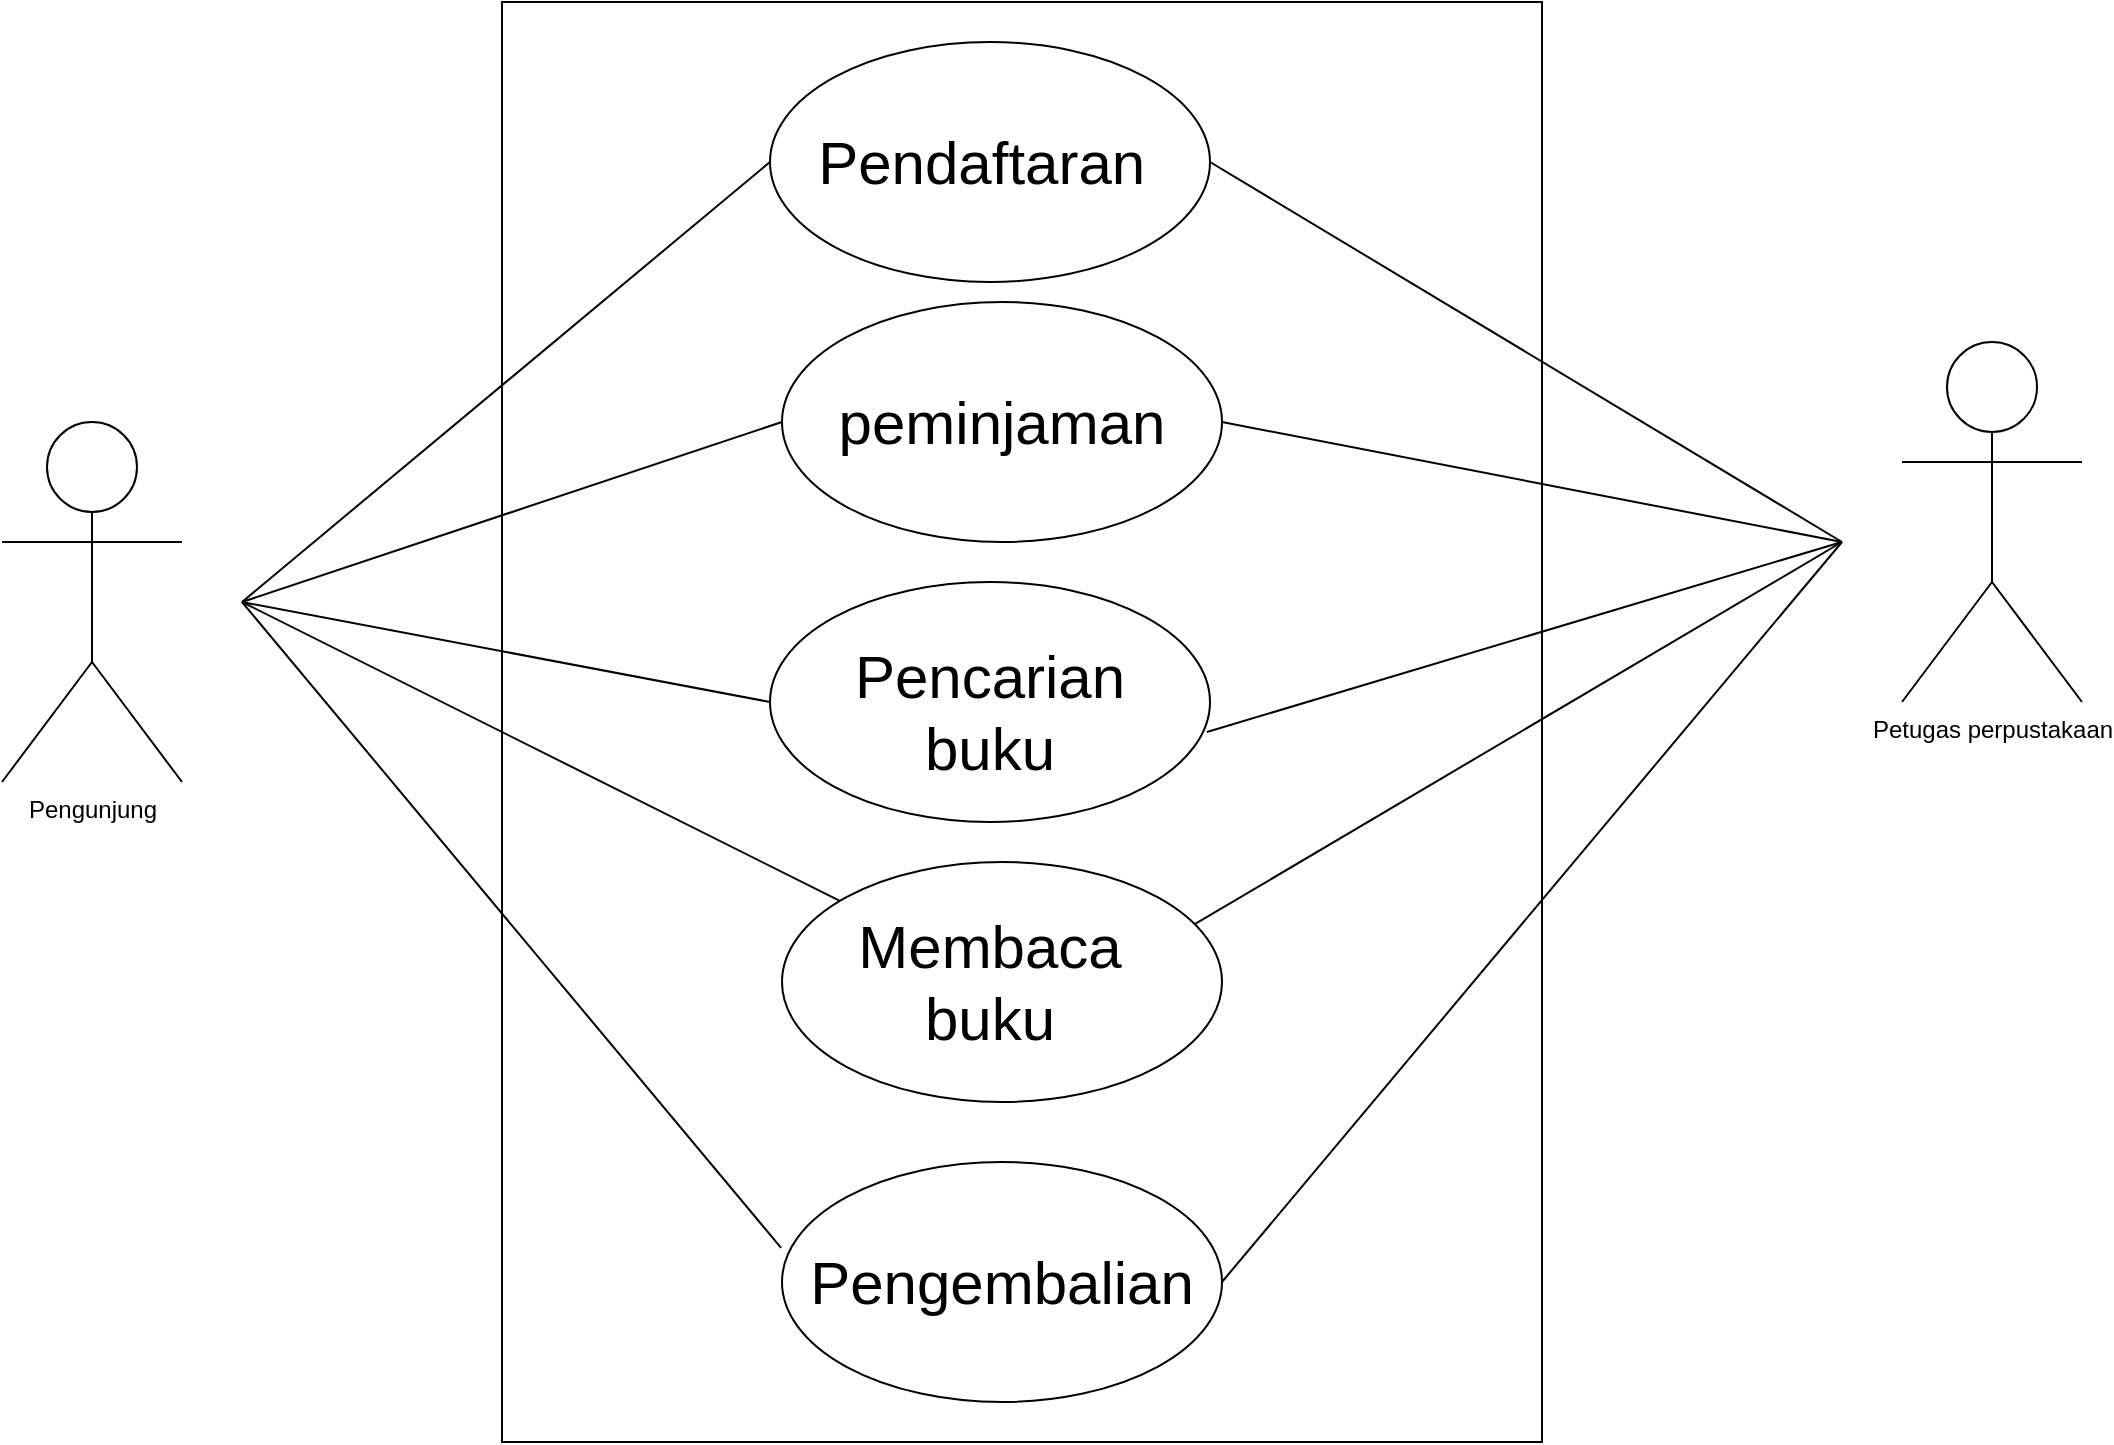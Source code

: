 <mxfile version="22.0.4" type="github">
  <diagram name="Page-1" id="f96rgXvl_BCOKlsHivKs">
    <mxGraphModel dx="3221" dy="1272" grid="1" gridSize="10" guides="1" tooltips="1" connect="1" arrows="1" fold="1" page="1" pageScale="1" pageWidth="827" pageHeight="1169" math="0" shadow="0">
      <root>
        <mxCell id="0" />
        <mxCell id="1" parent="0" />
        <mxCell id="7gkCM4itvos4JkXEwg0e-1" value="" style="rounded=0;whiteSpace=wrap;html=1;" parent="1" vertex="1">
          <mxGeometry x="170" y="180" width="520" height="720" as="geometry" />
        </mxCell>
        <mxCell id="7gkCM4itvos4JkXEwg0e-2" value="" style="ellipse;whiteSpace=wrap;html=1;" parent="1" vertex="1">
          <mxGeometry x="304" y="200" width="220" height="120" as="geometry" />
        </mxCell>
        <mxCell id="7gkCM4itvos4JkXEwg0e-3" value="" style="ellipse;whiteSpace=wrap;html=1;" parent="1" vertex="1">
          <mxGeometry x="310" y="330" width="220" height="120" as="geometry" />
        </mxCell>
        <mxCell id="7gkCM4itvos4JkXEwg0e-4" value="" style="ellipse;whiteSpace=wrap;html=1;" parent="1" vertex="1">
          <mxGeometry x="304" y="470" width="220" height="120" as="geometry" />
        </mxCell>
        <mxCell id="7gkCM4itvos4JkXEwg0e-5" value="" style="ellipse;whiteSpace=wrap;html=1;" parent="1" vertex="1">
          <mxGeometry x="310" y="610" width="220" height="120" as="geometry" />
        </mxCell>
        <mxCell id="7gkCM4itvos4JkXEwg0e-6" value="Pengunjung" style="shape=umlActor;verticalLabelPosition=bottom;verticalAlign=top;html=1;outlineConnect=0;" parent="1" vertex="1">
          <mxGeometry x="-80" y="390" width="90" height="180" as="geometry" />
        </mxCell>
        <mxCell id="7gkCM4itvos4JkXEwg0e-7" value="Petugas perpustakaan" style="shape=umlActor;verticalLabelPosition=bottom;verticalAlign=top;html=1;outlineConnect=0;" parent="1" vertex="1">
          <mxGeometry x="870" y="350" width="90" height="180" as="geometry" />
        </mxCell>
        <mxCell id="7gkCM4itvos4JkXEwg0e-8" value="&lt;font style=&quot;font-size: 30px;&quot;&gt;Pendaftaran&amp;nbsp;&lt;/font&gt;" style="text;html=1;strokeColor=none;fillColor=none;align=center;verticalAlign=middle;whiteSpace=wrap;rounded=0;" parent="1" vertex="1">
          <mxGeometry x="384" y="245" width="60" height="30" as="geometry" />
        </mxCell>
        <mxCell id="7gkCM4itvos4JkXEwg0e-9" value="&lt;font style=&quot;font-size: 30px;&quot;&gt;peminjaman&lt;/font&gt;" style="text;html=1;strokeColor=none;fillColor=none;align=center;verticalAlign=middle;whiteSpace=wrap;rounded=0;" parent="1" vertex="1">
          <mxGeometry x="390" y="375" width="60" height="30" as="geometry" />
        </mxCell>
        <mxCell id="7gkCM4itvos4JkXEwg0e-10" value="&lt;span style=&quot;font-size: 30px;&quot;&gt;Pencarian buku&lt;br&gt;&lt;br&gt;&lt;/span&gt;" style="text;html=1;strokeColor=none;fillColor=none;align=center;verticalAlign=middle;whiteSpace=wrap;rounded=0;" parent="1" vertex="1">
          <mxGeometry x="384" y="550" width="60" height="5" as="geometry" />
        </mxCell>
        <mxCell id="7gkCM4itvos4JkXEwg0e-14" value="&lt;span style=&quot;font-size: 30px;&quot;&gt;Membaca buku&lt;/span&gt;" style="text;html=1;strokeColor=none;fillColor=none;align=center;verticalAlign=middle;whiteSpace=wrap;rounded=0;" parent="1" vertex="1">
          <mxGeometry x="384" y="655" width="60" height="30" as="geometry" />
        </mxCell>
        <mxCell id="7gkCM4itvos4JkXEwg0e-15" value="" style="ellipse;whiteSpace=wrap;html=1;" parent="1" vertex="1">
          <mxGeometry x="310" y="760" width="220" height="120" as="geometry" />
        </mxCell>
        <mxCell id="7gkCM4itvos4JkXEwg0e-18" value="&lt;font style=&quot;font-size: 30px;&quot;&gt;Pengembalian&lt;/font&gt;" style="text;html=1;strokeColor=none;fillColor=none;align=center;verticalAlign=middle;whiteSpace=wrap;rounded=0;" parent="1" vertex="1">
          <mxGeometry x="390" y="805" width="60" height="30" as="geometry" />
        </mxCell>
        <mxCell id="7gkCM4itvos4JkXEwg0e-21" value="" style="endArrow=none;html=1;rounded=0;entryX=0;entryY=0.5;entryDx=0;entryDy=0;" parent="1" target="7gkCM4itvos4JkXEwg0e-2" edge="1">
          <mxGeometry width="50" height="50" relative="1" as="geometry">
            <mxPoint x="40" y="480" as="sourcePoint" />
            <mxPoint x="100" y="390" as="targetPoint" />
          </mxGeometry>
        </mxCell>
        <mxCell id="7gkCM4itvos4JkXEwg0e-22" value="" style="endArrow=none;html=1;rounded=0;entryX=0;entryY=0.5;entryDx=0;entryDy=0;" parent="1" target="7gkCM4itvos4JkXEwg0e-3" edge="1">
          <mxGeometry width="50" height="50" relative="1" as="geometry">
            <mxPoint x="40" y="480" as="sourcePoint" />
            <mxPoint x="110" y="460" as="targetPoint" />
          </mxGeometry>
        </mxCell>
        <mxCell id="7gkCM4itvos4JkXEwg0e-26" value="" style="endArrow=none;html=1;rounded=0;entryX=0;entryY=0.5;entryDx=0;entryDy=0;" parent="1" target="7gkCM4itvos4JkXEwg0e-4" edge="1">
          <mxGeometry width="50" height="50" relative="1" as="geometry">
            <mxPoint x="40" y="480" as="sourcePoint" />
            <mxPoint x="160" y="500" as="targetPoint" />
          </mxGeometry>
        </mxCell>
        <mxCell id="7gkCM4itvos4JkXEwg0e-27" value="" style="endArrow=none;html=1;rounded=0;" parent="1" target="7gkCM4itvos4JkXEwg0e-5" edge="1">
          <mxGeometry width="50" height="50" relative="1" as="geometry">
            <mxPoint x="40" y="480" as="sourcePoint" />
            <mxPoint x="170" y="590" as="targetPoint" />
          </mxGeometry>
        </mxCell>
        <mxCell id="0iap7sVyx6_AzgX41W_c-1" value="" style="endArrow=none;html=1;rounded=0;entryX=-0.002;entryY=0.358;entryDx=0;entryDy=0;entryPerimeter=0;" edge="1" parent="1" target="7gkCM4itvos4JkXEwg0e-15">
          <mxGeometry width="50" height="50" relative="1" as="geometry">
            <mxPoint x="40" y="480" as="sourcePoint" />
            <mxPoint x="250" y="680" as="targetPoint" />
          </mxGeometry>
        </mxCell>
        <mxCell id="0iap7sVyx6_AzgX41W_c-2" value="" style="endArrow=none;html=1;rounded=0;exitX=1;exitY=0.5;exitDx=0;exitDy=0;" edge="1" parent="1" source="7gkCM4itvos4JkXEwg0e-2">
          <mxGeometry width="50" height="50" relative="1" as="geometry">
            <mxPoint x="700" y="410" as="sourcePoint" />
            <mxPoint x="840" y="450" as="targetPoint" />
          </mxGeometry>
        </mxCell>
        <mxCell id="0iap7sVyx6_AzgX41W_c-3" value="" style="endArrow=none;html=1;rounded=0;exitX=1;exitY=0.5;exitDx=0;exitDy=0;" edge="1" parent="1" source="7gkCM4itvos4JkXEwg0e-3">
          <mxGeometry width="50" height="50" relative="1" as="geometry">
            <mxPoint x="710" y="480" as="sourcePoint" />
            <mxPoint x="840" y="450" as="targetPoint" />
          </mxGeometry>
        </mxCell>
        <mxCell id="0iap7sVyx6_AzgX41W_c-4" value="" style="endArrow=none;html=1;rounded=0;exitX=0.993;exitY=0.625;exitDx=0;exitDy=0;exitPerimeter=0;" edge="1" parent="1" source="7gkCM4itvos4JkXEwg0e-4">
          <mxGeometry width="50" height="50" relative="1" as="geometry">
            <mxPoint x="660" y="540" as="sourcePoint" />
            <mxPoint x="840" y="450" as="targetPoint" />
          </mxGeometry>
        </mxCell>
        <mxCell id="0iap7sVyx6_AzgX41W_c-5" value="" style="endArrow=none;html=1;rounded=0;exitX=0.939;exitY=0.258;exitDx=0;exitDy=0;exitPerimeter=0;" edge="1" parent="1" source="7gkCM4itvos4JkXEwg0e-5">
          <mxGeometry width="50" height="50" relative="1" as="geometry">
            <mxPoint x="710" y="650" as="sourcePoint" />
            <mxPoint x="840" y="450" as="targetPoint" />
          </mxGeometry>
        </mxCell>
        <mxCell id="0iap7sVyx6_AzgX41W_c-6" value="" style="endArrow=none;html=1;rounded=0;exitX=1;exitY=0.5;exitDx=0;exitDy=0;" edge="1" parent="1" source="7gkCM4itvos4JkXEwg0e-15">
          <mxGeometry width="50" height="50" relative="1" as="geometry">
            <mxPoint x="710" y="730" as="sourcePoint" />
            <mxPoint x="840" y="450" as="targetPoint" />
          </mxGeometry>
        </mxCell>
      </root>
    </mxGraphModel>
  </diagram>
</mxfile>
